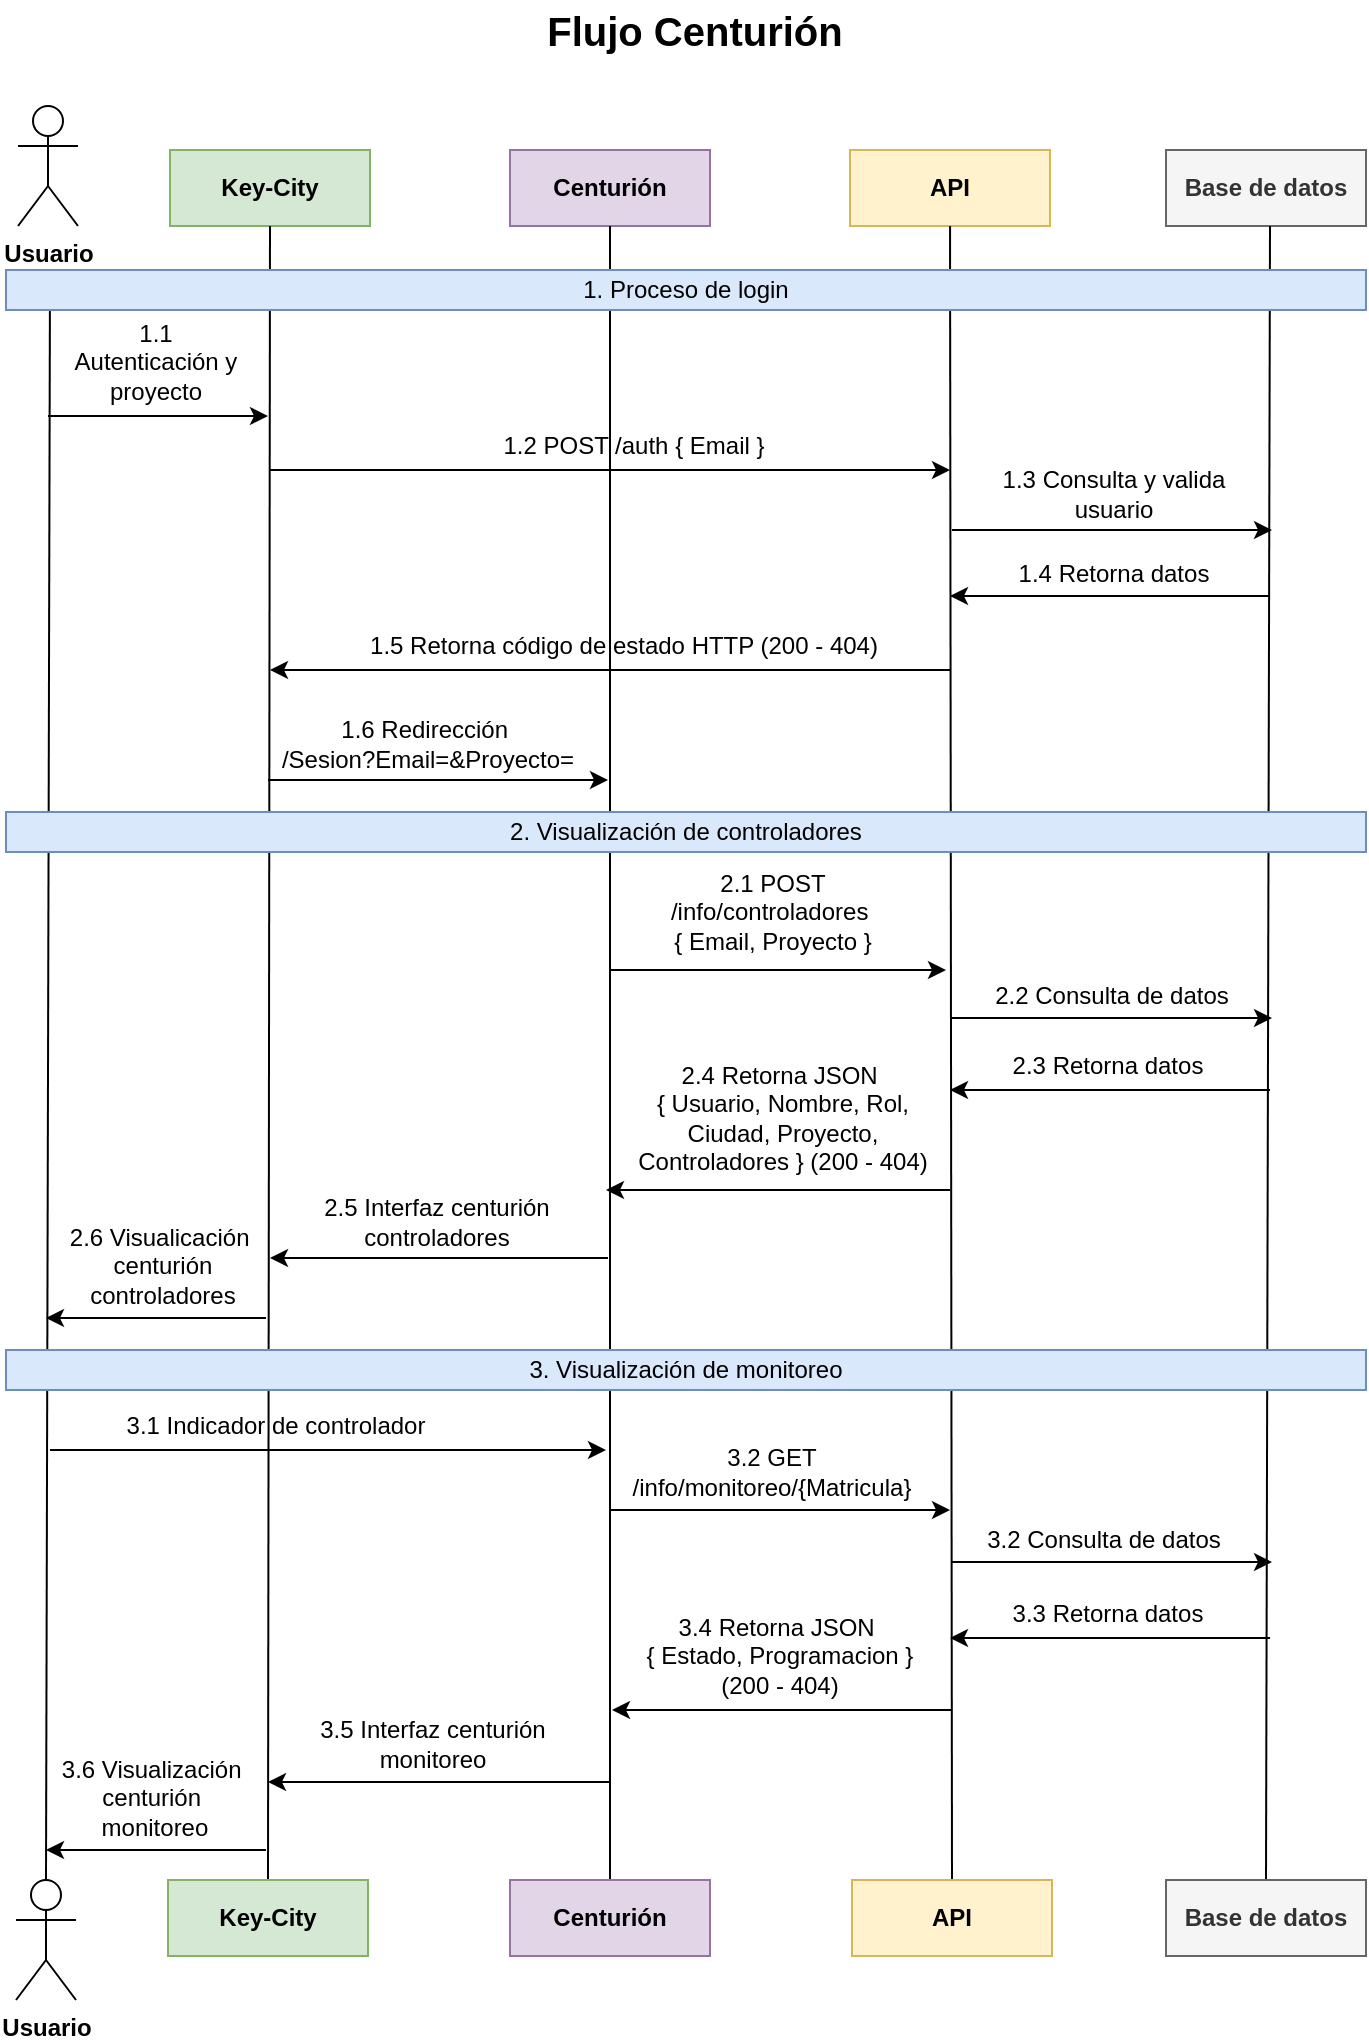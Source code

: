 <mxfile version="24.8.6">
  <diagram name="Página-1" id="kyZmNTn_4bfn__WPmsEL">
    <mxGraphModel dx="1502" dy="621" grid="1" gridSize="10" guides="1" tooltips="1" connect="1" arrows="1" fold="1" page="1" pageScale="1" pageWidth="827" pageHeight="1169" math="0" shadow="0">
      <root>
        <mxCell id="0" />
        <mxCell id="1" parent="0" />
        <mxCell id="FP3VzrqA_hdOQgKFFTKv-2" value="Usuario" style="shape=umlActor;verticalLabelPosition=bottom;verticalAlign=top;html=1;outlineConnect=0;fontStyle=1" vertex="1" parent="1">
          <mxGeometry x="83" y="88" width="30" height="60" as="geometry" />
        </mxCell>
        <mxCell id="FP3VzrqA_hdOQgKFFTKv-5" value="&lt;b&gt;Key-City&lt;/b&gt;" style="rounded=0;whiteSpace=wrap;html=1;fillColor=#d5e8d4;strokeColor=#82b366;" vertex="1" parent="1">
          <mxGeometry x="159" y="110" width="100" height="38" as="geometry" />
        </mxCell>
        <mxCell id="FP3VzrqA_hdOQgKFFTKv-6" value="&lt;b&gt;Centurión&lt;/b&gt;" style="rounded=0;whiteSpace=wrap;html=1;fillColor=#e1d5e7;strokeColor=#9673a6;" vertex="1" parent="1">
          <mxGeometry x="329" y="110" width="100" height="38" as="geometry" />
        </mxCell>
        <mxCell id="FP3VzrqA_hdOQgKFFTKv-7" value="&lt;b&gt;API&lt;/b&gt;" style="rounded=0;whiteSpace=wrap;html=1;fillColor=#fff2cc;strokeColor=#d6b656;" vertex="1" parent="1">
          <mxGeometry x="499" y="110" width="100" height="38" as="geometry" />
        </mxCell>
        <mxCell id="FP3VzrqA_hdOQgKFFTKv-8" value="&lt;b&gt;Base de datos&lt;/b&gt;" style="rounded=0;whiteSpace=wrap;html=1;fillColor=#f5f5f5;fontColor=#333333;strokeColor=#666666;" vertex="1" parent="1">
          <mxGeometry x="657" y="110" width="100" height="38" as="geometry" />
        </mxCell>
        <mxCell id="FP3VzrqA_hdOQgKFFTKv-9" value="" style="endArrow=none;html=1;rounded=0;entryX=0.5;entryY=1;entryDx=0;entryDy=0;exitX=0.5;exitY=0;exitDx=0;exitDy=0;" edge="1" parent="1" source="FP3VzrqA_hdOQgKFFTKv-54" target="FP3VzrqA_hdOQgKFFTKv-5">
          <mxGeometry width="50" height="50" relative="1" as="geometry">
            <mxPoint x="207" y="940" as="sourcePoint" />
            <mxPoint x="417" y="230" as="targetPoint" />
          </mxGeometry>
        </mxCell>
        <mxCell id="FP3VzrqA_hdOQgKFFTKv-10" value="" style="endArrow=none;html=1;rounded=0;exitX=0.5;exitY=0;exitDx=0;exitDy=0;" edge="1" parent="1" source="FP3VzrqA_hdOQgKFFTKv-55" target="FP3VzrqA_hdOQgKFFTKv-6">
          <mxGeometry width="50" height="50" relative="1" as="geometry">
            <mxPoint x="377" y="870" as="sourcePoint" />
            <mxPoint x="379" y="150" as="targetPoint" />
          </mxGeometry>
        </mxCell>
        <mxCell id="FP3VzrqA_hdOQgKFFTKv-11" value="" style="endArrow=none;html=1;rounded=0;exitX=0.5;exitY=0;exitDx=0;exitDy=0;" edge="1" parent="1" source="FP3VzrqA_hdOQgKFFTKv-56" target="FP3VzrqA_hdOQgKFFTKv-7">
          <mxGeometry width="50" height="50" relative="1" as="geometry">
            <mxPoint x="547" y="940" as="sourcePoint" />
            <mxPoint x="550" y="148" as="targetPoint" />
          </mxGeometry>
        </mxCell>
        <mxCell id="FP3VzrqA_hdOQgKFFTKv-12" value="" style="endArrow=none;html=1;rounded=0;entryX=0.5;entryY=1;entryDx=0;entryDy=0;exitX=0.5;exitY=0;exitDx=0;exitDy=0;" edge="1" parent="1" source="FP3VzrqA_hdOQgKFFTKv-57">
          <mxGeometry width="50" height="50" relative="1" as="geometry">
            <mxPoint x="707" y="970" as="sourcePoint" />
            <mxPoint x="709" y="148" as="targetPoint" />
          </mxGeometry>
        </mxCell>
        <mxCell id="FP3VzrqA_hdOQgKFFTKv-13" value="" style="endArrow=none;html=1;rounded=0;entryX=0.5;entryY=1;entryDx=0;entryDy=0;exitX=0.5;exitY=0;exitDx=0;exitDy=0;exitPerimeter=0;" edge="1" parent="1" source="FP3VzrqA_hdOQgKFFTKv-53">
          <mxGeometry width="50" height="50" relative="1" as="geometry">
            <mxPoint x="97" y="870" as="sourcePoint" />
            <mxPoint x="99" y="170" as="targetPoint" />
          </mxGeometry>
        </mxCell>
        <mxCell id="FP3VzrqA_hdOQgKFFTKv-1" value="1. Proceso de login" style="rounded=0;whiteSpace=wrap;html=1;fillColor=#dae8fc;strokeColor=#6c8ebf;" vertex="1" parent="1">
          <mxGeometry x="77" y="170" width="680" height="20" as="geometry" />
        </mxCell>
        <mxCell id="FP3VzrqA_hdOQgKFFTKv-14" value="" style="endArrow=classic;html=1;rounded=0;" edge="1" parent="1">
          <mxGeometry width="50" height="50" relative="1" as="geometry">
            <mxPoint x="98" y="243" as="sourcePoint" />
            <mxPoint x="208" y="243" as="targetPoint" />
          </mxGeometry>
        </mxCell>
        <mxCell id="FP3VzrqA_hdOQgKFFTKv-15" value="1.1 Autenticación y proyecto" style="text;html=1;align=center;verticalAlign=middle;whiteSpace=wrap;rounded=0;" vertex="1" parent="1">
          <mxGeometry x="106.5" y="201" width="90" height="30" as="geometry" />
        </mxCell>
        <mxCell id="FP3VzrqA_hdOQgKFFTKv-17" value="" style="endArrow=classic;html=1;rounded=0;" edge="1" parent="1">
          <mxGeometry width="50" height="50" relative="1" as="geometry">
            <mxPoint x="209" y="270" as="sourcePoint" />
            <mxPoint x="549" y="270" as="targetPoint" />
          </mxGeometry>
        </mxCell>
        <mxCell id="FP3VzrqA_hdOQgKFFTKv-18" value="1.2 POST /auth { Email }" style="text;html=1;align=center;verticalAlign=middle;whiteSpace=wrap;rounded=0;" vertex="1" parent="1">
          <mxGeometry x="317" y="243" width="148" height="30" as="geometry" />
        </mxCell>
        <mxCell id="FP3VzrqA_hdOQgKFFTKv-19" value="" style="endArrow=classic;html=1;rounded=0;" edge="1" parent="1">
          <mxGeometry width="50" height="50" relative="1" as="geometry">
            <mxPoint x="550" y="300" as="sourcePoint" />
            <mxPoint x="710" y="300" as="targetPoint" />
          </mxGeometry>
        </mxCell>
        <mxCell id="FP3VzrqA_hdOQgKFFTKv-20" value="1.3 Consulta y valida usuario" style="text;html=1;align=center;verticalAlign=middle;whiteSpace=wrap;rounded=0;" vertex="1" parent="1">
          <mxGeometry x="557" y="267" width="148" height="30" as="geometry" />
        </mxCell>
        <mxCell id="FP3VzrqA_hdOQgKFFTKv-21" value="" style="endArrow=classic;html=1;rounded=0;" edge="1" parent="1">
          <mxGeometry width="50" height="50" relative="1" as="geometry">
            <mxPoint x="709" y="333" as="sourcePoint" />
            <mxPoint x="549" y="333" as="targetPoint" />
          </mxGeometry>
        </mxCell>
        <mxCell id="FP3VzrqA_hdOQgKFFTKv-22" value="1.4 Retorna datos" style="text;html=1;align=center;verticalAlign=middle;whiteSpace=wrap;rounded=0;" vertex="1" parent="1">
          <mxGeometry x="557" y="307" width="148" height="30" as="geometry" />
        </mxCell>
        <mxCell id="FP3VzrqA_hdOQgKFFTKv-23" value="" style="endArrow=classic;html=1;rounded=0;" edge="1" parent="1">
          <mxGeometry width="50" height="50" relative="1" as="geometry">
            <mxPoint x="549" y="370" as="sourcePoint" />
            <mxPoint x="209" y="370" as="targetPoint" />
          </mxGeometry>
        </mxCell>
        <mxCell id="FP3VzrqA_hdOQgKFFTKv-24" value="1.5 Retorna código de estado HTTP (200 - 404)" style="text;html=1;align=center;verticalAlign=middle;whiteSpace=wrap;rounded=0;" vertex="1" parent="1">
          <mxGeometry x="241" y="343" width="290" height="30" as="geometry" />
        </mxCell>
        <mxCell id="FP3VzrqA_hdOQgKFFTKv-26" value="" style="endArrow=classic;html=1;rounded=0;" edge="1" parent="1">
          <mxGeometry width="50" height="50" relative="1" as="geometry">
            <mxPoint x="208" y="425" as="sourcePoint" />
            <mxPoint x="378" y="425" as="targetPoint" />
          </mxGeometry>
        </mxCell>
        <mxCell id="FP3VzrqA_hdOQgKFFTKv-27" value="1.6 Redirección&amp;nbsp;&lt;div&gt;/Sesion?Email=&amp;amp;Proyecto=&lt;/div&gt;" style="text;html=1;align=center;verticalAlign=middle;whiteSpace=wrap;rounded=0;" vertex="1" parent="1">
          <mxGeometry x="208" y="392" width="160" height="30" as="geometry" />
        </mxCell>
        <mxCell id="FP3VzrqA_hdOQgKFFTKv-28" value="2. Visualización de controladores" style="rounded=0;whiteSpace=wrap;html=1;fillColor=#dae8fc;strokeColor=#6c8ebf;" vertex="1" parent="1">
          <mxGeometry x="77" y="441" width="680" height="20" as="geometry" />
        </mxCell>
        <mxCell id="FP3VzrqA_hdOQgKFFTKv-29" value="" style="endArrow=classic;html=1;rounded=0;" edge="1" parent="1">
          <mxGeometry width="50" height="50" relative="1" as="geometry">
            <mxPoint x="379" y="520" as="sourcePoint" />
            <mxPoint x="547" y="520" as="targetPoint" />
          </mxGeometry>
        </mxCell>
        <mxCell id="FP3VzrqA_hdOQgKFFTKv-30" value="2.1 POST /info/controladores&amp;nbsp;&lt;div&gt;{ Email, Proyecto }&lt;/div&gt;" style="text;html=1;align=center;verticalAlign=middle;whiteSpace=wrap;rounded=0;" vertex="1" parent="1">
          <mxGeometry x="392" y="476" width="137" height="30" as="geometry" />
        </mxCell>
        <mxCell id="FP3VzrqA_hdOQgKFFTKv-32" value="" style="endArrow=classic;html=1;rounded=0;" edge="1" parent="1">
          <mxGeometry width="50" height="50" relative="1" as="geometry">
            <mxPoint x="550" y="544" as="sourcePoint" />
            <mxPoint x="710" y="544" as="targetPoint" />
          </mxGeometry>
        </mxCell>
        <mxCell id="FP3VzrqA_hdOQgKFFTKv-33" value="2.2 Consulta de datos" style="text;html=1;align=center;verticalAlign=middle;whiteSpace=wrap;rounded=0;" vertex="1" parent="1">
          <mxGeometry x="556" y="518" width="148" height="30" as="geometry" />
        </mxCell>
        <mxCell id="FP3VzrqA_hdOQgKFFTKv-34" value="" style="endArrow=classic;html=1;rounded=0;" edge="1" parent="1">
          <mxGeometry width="50" height="50" relative="1" as="geometry">
            <mxPoint x="709" y="580" as="sourcePoint" />
            <mxPoint x="549" y="580" as="targetPoint" />
          </mxGeometry>
        </mxCell>
        <mxCell id="FP3VzrqA_hdOQgKFFTKv-35" value="2.3 Retorna datos" style="text;html=1;align=center;verticalAlign=middle;whiteSpace=wrap;rounded=0;" vertex="1" parent="1">
          <mxGeometry x="554" y="554" width="148" height="27" as="geometry" />
        </mxCell>
        <mxCell id="FP3VzrqA_hdOQgKFFTKv-36" value="2.4 Retorna JSON&amp;nbsp;&lt;div&gt;{ Usuario, Nombre, Rol, Ciudad, Proyecto, Controladores } (200 - 404)&lt;/div&gt;" style="text;html=1;align=center;verticalAlign=middle;whiteSpace=wrap;rounded=0;" vertex="1" parent="1">
          <mxGeometry x="386" y="580" width="159" height="27" as="geometry" />
        </mxCell>
        <mxCell id="FP3VzrqA_hdOQgKFFTKv-37" value="" style="endArrow=classic;html=1;rounded=0;" edge="1" parent="1">
          <mxGeometry width="50" height="50" relative="1" as="geometry">
            <mxPoint x="549" y="630" as="sourcePoint" />
            <mxPoint x="377" y="630" as="targetPoint" />
          </mxGeometry>
        </mxCell>
        <mxCell id="FP3VzrqA_hdOQgKFFTKv-38" value="3. Visualización de monitoreo" style="rounded=0;whiteSpace=wrap;html=1;fillColor=#dae8fc;strokeColor=#6c8ebf;" vertex="1" parent="1">
          <mxGeometry x="77" y="710" width="680" height="20" as="geometry" />
        </mxCell>
        <mxCell id="FP3VzrqA_hdOQgKFFTKv-39" value="3.2 GET /info/monitoreo/{Matricula}" style="text;html=1;align=center;verticalAlign=middle;whiteSpace=wrap;rounded=0;" vertex="1" parent="1">
          <mxGeometry x="385" y="756" width="150" height="30" as="geometry" />
        </mxCell>
        <mxCell id="FP3VzrqA_hdOQgKFFTKv-40" value="" style="endArrow=classic;html=1;rounded=0;" edge="1" parent="1">
          <mxGeometry width="50" height="50" relative="1" as="geometry">
            <mxPoint x="379" y="790" as="sourcePoint" />
            <mxPoint x="549" y="790" as="targetPoint" />
          </mxGeometry>
        </mxCell>
        <mxCell id="FP3VzrqA_hdOQgKFFTKv-41" value="3.2 Consulta de datos" style="text;html=1;align=center;verticalAlign=middle;whiteSpace=wrap;rounded=0;" vertex="1" parent="1">
          <mxGeometry x="552" y="790" width="148" height="30" as="geometry" />
        </mxCell>
        <mxCell id="FP3VzrqA_hdOQgKFFTKv-42" value="" style="endArrow=classic;html=1;rounded=0;" edge="1" parent="1">
          <mxGeometry width="50" height="50" relative="1" as="geometry">
            <mxPoint x="550" y="816" as="sourcePoint" />
            <mxPoint x="710" y="816" as="targetPoint" />
          </mxGeometry>
        </mxCell>
        <mxCell id="FP3VzrqA_hdOQgKFFTKv-43" value="" style="endArrow=classic;html=1;rounded=0;" edge="1" parent="1">
          <mxGeometry width="50" height="50" relative="1" as="geometry">
            <mxPoint x="709" y="854" as="sourcePoint" />
            <mxPoint x="549" y="854" as="targetPoint" />
          </mxGeometry>
        </mxCell>
        <mxCell id="FP3VzrqA_hdOQgKFFTKv-44" value="3.3 Retorna datos" style="text;html=1;align=center;verticalAlign=middle;whiteSpace=wrap;rounded=0;" vertex="1" parent="1">
          <mxGeometry x="554" y="828" width="148" height="27" as="geometry" />
        </mxCell>
        <mxCell id="FP3VzrqA_hdOQgKFFTKv-45" value="" style="endArrow=classic;html=1;rounded=0;" edge="1" parent="1">
          <mxGeometry width="50" height="50" relative="1" as="geometry">
            <mxPoint x="550" y="890" as="sourcePoint" />
            <mxPoint x="380" y="890" as="targetPoint" />
          </mxGeometry>
        </mxCell>
        <mxCell id="FP3VzrqA_hdOQgKFFTKv-46" value="3.4 Retorna JSON&amp;nbsp;&lt;div&gt;{ Estado, Programacion } (200 - 404)&lt;/div&gt;" style="text;html=1;align=center;verticalAlign=middle;whiteSpace=wrap;rounded=0;" vertex="1" parent="1">
          <mxGeometry x="390" y="849" width="148" height="27" as="geometry" />
        </mxCell>
        <mxCell id="FP3VzrqA_hdOQgKFFTKv-49" value="" style="endArrow=classic;html=1;rounded=0;" edge="1" parent="1">
          <mxGeometry width="50" height="50" relative="1" as="geometry">
            <mxPoint x="99" y="760" as="sourcePoint" />
            <mxPoint x="377" y="760" as="targetPoint" />
          </mxGeometry>
        </mxCell>
        <mxCell id="FP3VzrqA_hdOQgKFFTKv-50" value="3.1 Indicador de controlador" style="text;html=1;align=center;verticalAlign=middle;whiteSpace=wrap;rounded=0;" vertex="1" parent="1">
          <mxGeometry x="127" y="733" width="170" height="30" as="geometry" />
        </mxCell>
        <mxCell id="FP3VzrqA_hdOQgKFFTKv-53" value="Usuario" style="shape=umlActor;verticalLabelPosition=bottom;verticalAlign=top;html=1;outlineConnect=0;fontStyle=1" vertex="1" parent="1">
          <mxGeometry x="82" y="975" width="30" height="60" as="geometry" />
        </mxCell>
        <mxCell id="FP3VzrqA_hdOQgKFFTKv-54" value="&lt;b&gt;Key-City&lt;/b&gt;" style="rounded=0;whiteSpace=wrap;html=1;fillColor=#d5e8d4;strokeColor=#82b366;" vertex="1" parent="1">
          <mxGeometry x="158" y="975" width="100" height="38" as="geometry" />
        </mxCell>
        <mxCell id="FP3VzrqA_hdOQgKFFTKv-55" value="&lt;b&gt;Centurión&lt;/b&gt;" style="rounded=0;whiteSpace=wrap;html=1;fillColor=#e1d5e7;strokeColor=#9673a6;" vertex="1" parent="1">
          <mxGeometry x="329" y="975" width="100" height="38" as="geometry" />
        </mxCell>
        <mxCell id="FP3VzrqA_hdOQgKFFTKv-56" value="&lt;b&gt;API&lt;/b&gt;" style="rounded=0;whiteSpace=wrap;html=1;fillColor=#fff2cc;strokeColor=#d6b656;" vertex="1" parent="1">
          <mxGeometry x="500" y="975" width="100" height="38" as="geometry" />
        </mxCell>
        <mxCell id="FP3VzrqA_hdOQgKFFTKv-57" value="&lt;b&gt;Base de datos&lt;/b&gt;" style="rounded=0;whiteSpace=wrap;html=1;fillColor=#f5f5f5;fontColor=#333333;strokeColor=#666666;" vertex="1" parent="1">
          <mxGeometry x="657" y="975" width="100" height="38" as="geometry" />
        </mxCell>
        <mxCell id="FP3VzrqA_hdOQgKFFTKv-58" value="" style="endArrow=classic;html=1;rounded=0;" edge="1" parent="1">
          <mxGeometry width="50" height="50" relative="1" as="geometry">
            <mxPoint x="378" y="664" as="sourcePoint" />
            <mxPoint x="209" y="664" as="targetPoint" />
          </mxGeometry>
        </mxCell>
        <mxCell id="FP3VzrqA_hdOQgKFFTKv-59" value="2.5 Interfaz centurión&lt;div&gt;controladores&lt;/div&gt;" style="text;html=1;align=center;verticalAlign=middle;whiteSpace=wrap;rounded=0;" vertex="1" parent="1">
          <mxGeometry x="213" y="632" width="159" height="27" as="geometry" />
        </mxCell>
        <mxCell id="FP3VzrqA_hdOQgKFFTKv-60" value="" style="endArrow=classic;html=1;rounded=0;" edge="1" parent="1">
          <mxGeometry width="50" height="50" relative="1" as="geometry">
            <mxPoint x="207" y="694" as="sourcePoint" />
            <mxPoint x="97" y="694" as="targetPoint" />
          </mxGeometry>
        </mxCell>
        <mxCell id="FP3VzrqA_hdOQgKFFTKv-61" value="2.6 Visualicación&amp;nbsp;&lt;div&gt;centurión&lt;/div&gt;&lt;div&gt;controladores&lt;/div&gt;" style="text;html=1;align=center;verticalAlign=middle;whiteSpace=wrap;rounded=0;" vertex="1" parent="1">
          <mxGeometry x="103" y="654" width="105" height="27" as="geometry" />
        </mxCell>
        <mxCell id="FP3VzrqA_hdOQgKFFTKv-62" value="" style="endArrow=classic;html=1;rounded=0;" edge="1" parent="1">
          <mxGeometry width="50" height="50" relative="1" as="geometry">
            <mxPoint x="379" y="926" as="sourcePoint" />
            <mxPoint x="208" y="926" as="targetPoint" />
          </mxGeometry>
        </mxCell>
        <mxCell id="FP3VzrqA_hdOQgKFFTKv-63" value="3.5 Interfaz centurión monitoreo" style="text;html=1;align=center;verticalAlign=middle;whiteSpace=wrap;rounded=0;" vertex="1" parent="1">
          <mxGeometry x="218" y="892" width="145" height="30" as="geometry" />
        </mxCell>
        <mxCell id="FP3VzrqA_hdOQgKFFTKv-64" value="" style="endArrow=classic;html=1;rounded=0;" edge="1" parent="1">
          <mxGeometry width="50" height="50" relative="1" as="geometry">
            <mxPoint x="207" y="960" as="sourcePoint" />
            <mxPoint x="97" y="960" as="targetPoint" />
          </mxGeometry>
        </mxCell>
        <mxCell id="FP3VzrqA_hdOQgKFFTKv-66" value="3.6 Visualización&amp;nbsp;&lt;div&gt;centurión&amp;nbsp;&lt;/div&gt;&lt;div&gt;monitoreo&lt;/div&gt;" style="text;html=1;align=center;verticalAlign=middle;whiteSpace=wrap;rounded=0;" vertex="1" parent="1">
          <mxGeometry x="79" y="919" width="145" height="30" as="geometry" />
        </mxCell>
        <mxCell id="FP3VzrqA_hdOQgKFFTKv-67" value="Flujo Centurión" style="text;html=1;align=center;verticalAlign=middle;whiteSpace=wrap;rounded=0;fontStyle=1;fontSize=20;" vertex="1" parent="1">
          <mxGeometry x="327" y="35" width="188.5" height="30" as="geometry" />
        </mxCell>
      </root>
    </mxGraphModel>
  </diagram>
</mxfile>
